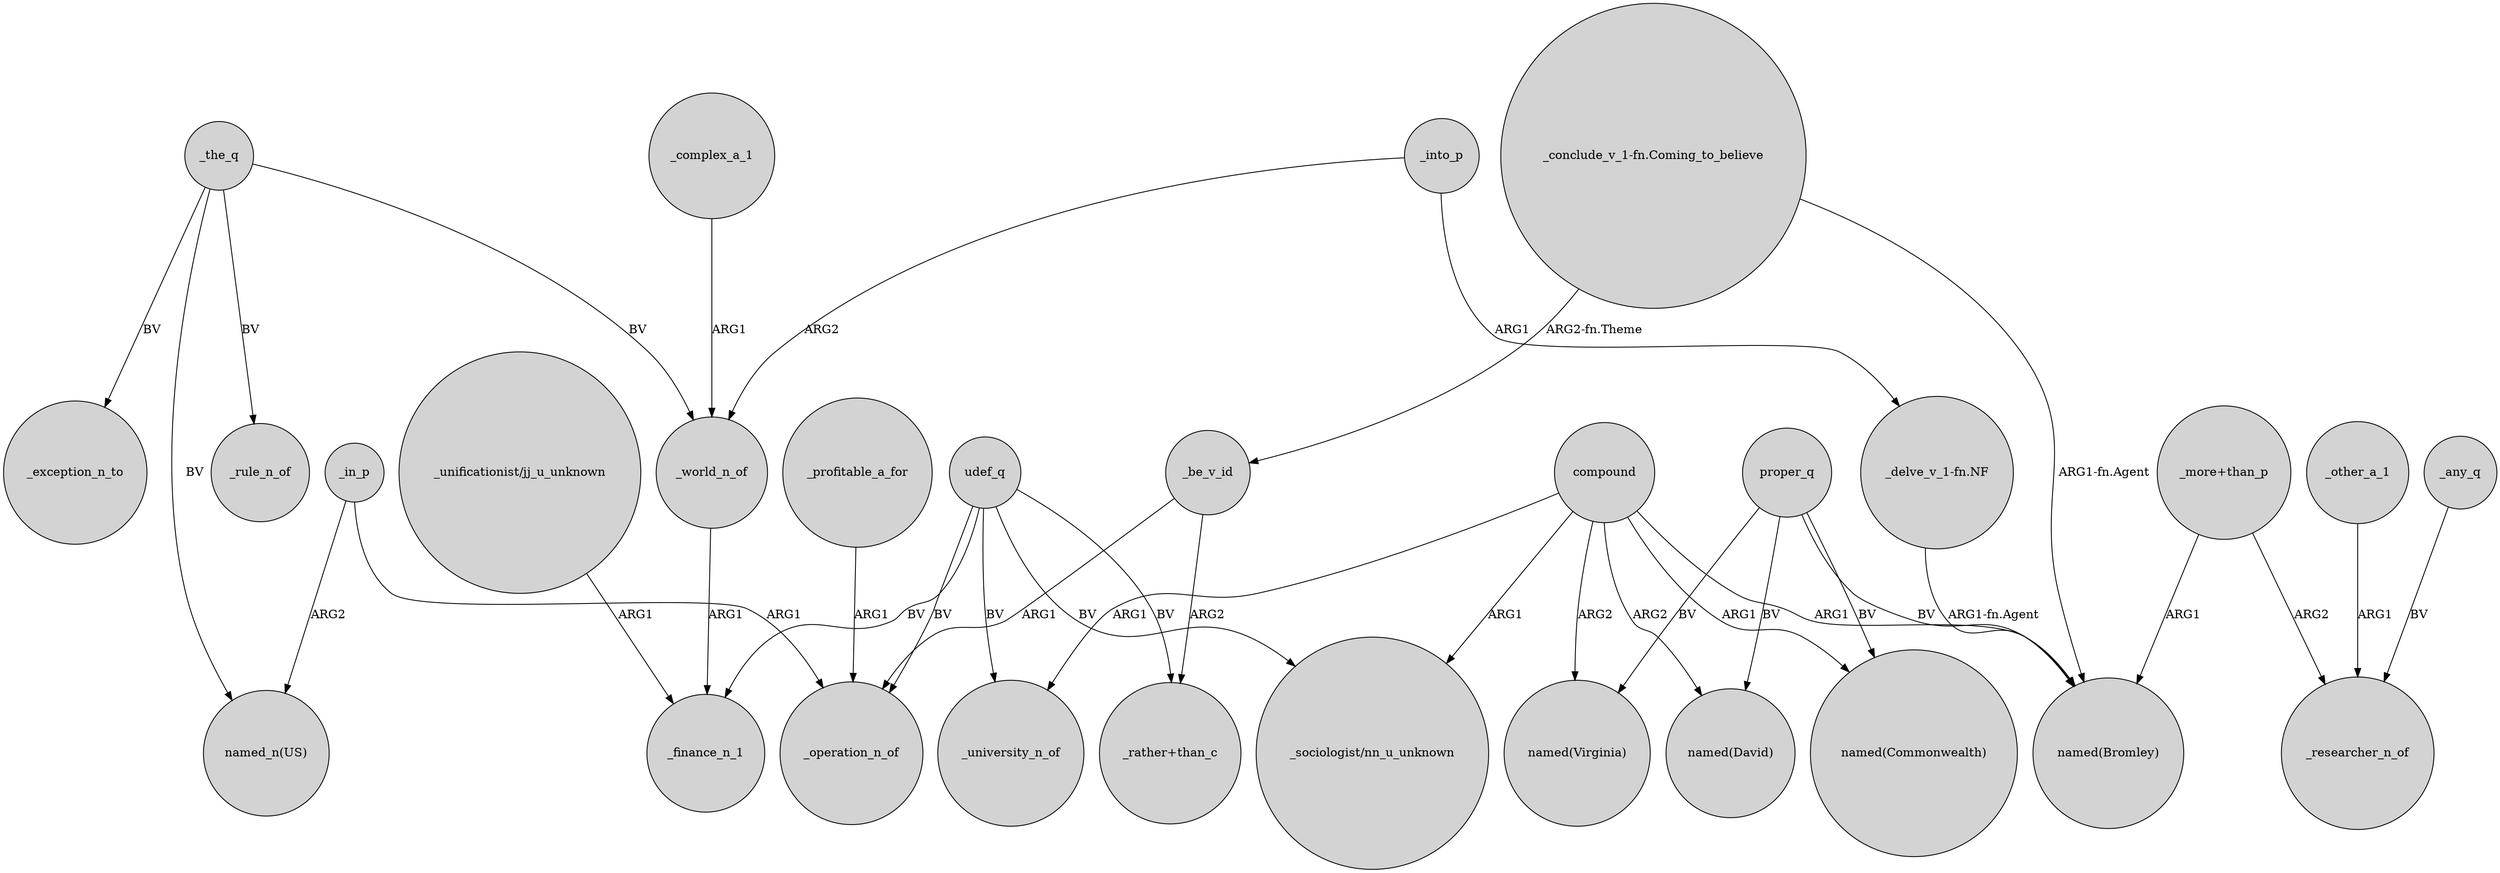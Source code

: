 digraph {
	node [shape=circle style=filled]
	"_unificationist/jj_u_unknown" -> _finance_n_1 [label=ARG1]
	"_more+than_p" -> _researcher_n_of [label=ARG2]
	_other_a_1 -> _researcher_n_of [label=ARG1]
	_complex_a_1 -> _world_n_of [label=ARG1]
	udef_q -> _finance_n_1 [label=BV]
	compound -> "named(Commonwealth)" [label=ARG1]
	proper_q -> "named(Virginia)" [label=BV]
	"_conclude_v_1-fn.Coming_to_believe" -> "named(Bromley)" [label="ARG1-fn.Agent"]
	_any_q -> _researcher_n_of [label=BV]
	_the_q -> _world_n_of [label=BV]
	_into_p -> "_delve_v_1-fn.NF" [label=ARG1]
	_in_p -> "named_n(US)" [label=ARG2]
	udef_q -> _university_n_of [label=BV]
	_the_q -> "named_n(US)" [label=BV]
	_into_p -> _world_n_of [label=ARG2]
	udef_q -> "_rather+than_c" [label=BV]
	"_more+than_p" -> "named(Bromley)" [label=ARG1]
	"_delve_v_1-fn.NF" -> "named(Bromley)" [label="ARG1-fn.Agent"]
	proper_q -> "named(Commonwealth)" [label=BV]
	compound -> "named(Virginia)" [label=ARG2]
	_the_q -> _exception_n_to [label=BV]
	_world_n_of -> _finance_n_1 [label=ARG1]
	compound -> "named(David)" [label=ARG2]
	compound -> "named(Bromley)" [label=ARG1]
	_the_q -> _rule_n_of [label=BV]
	compound -> "_sociologist/nn_u_unknown" [label=ARG1]
	_in_p -> _operation_n_of [label=ARG1]
	_be_v_id -> _operation_n_of [label=ARG1]
	udef_q -> "_sociologist/nn_u_unknown" [label=BV]
	"_conclude_v_1-fn.Coming_to_believe" -> _be_v_id [label="ARG2-fn.Theme"]
	compound -> _university_n_of [label=ARG1]
	proper_q -> "named(David)" [label=BV]
	udef_q -> _operation_n_of [label=BV]
	proper_q -> "named(Bromley)" [label=BV]
	_profitable_a_for -> _operation_n_of [label=ARG1]
	_be_v_id -> "_rather+than_c" [label=ARG2]
}
